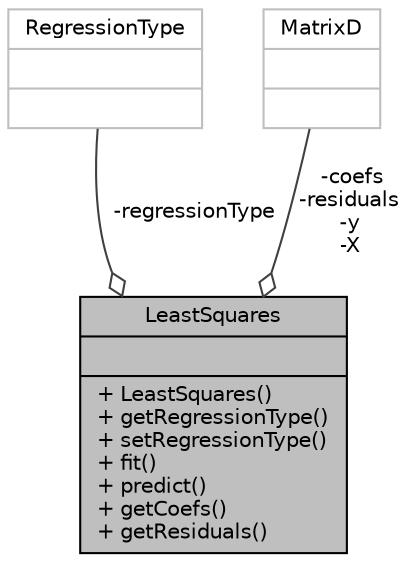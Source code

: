 digraph "LeastSquares"
{
  bgcolor="transparent";
  edge [fontname="Helvetica",fontsize="10",labelfontname="Helvetica",labelfontsize="10"];
  node [fontname="Helvetica",fontsize="10",shape=record];
  Node1 [label="{LeastSquares\n||+ LeastSquares()\l+ getRegressionType()\l+ setRegressionType()\l+ fit()\l+ predict()\l+ getCoefs()\l+ getResiduals()\l}",height=0.2,width=0.4,color="black", fillcolor="grey75", style="filled", fontcolor="black"];
  Node2 -> Node1 [color="grey25",fontsize="10",style="solid",label=" -regressionType" ,arrowhead="odiamond",fontname="Helvetica"];
  Node2 [label="{RegressionType\n||}",height=0.2,width=0.4,color="grey75"];
  Node3 -> Node1 [color="grey25",fontsize="10",style="solid",label=" -coefs\n-residuals\n-y\n-X" ,arrowhead="odiamond",fontname="Helvetica"];
  Node3 [label="{MatrixD\n||}",height=0.2,width=0.4,color="grey75"];
}
